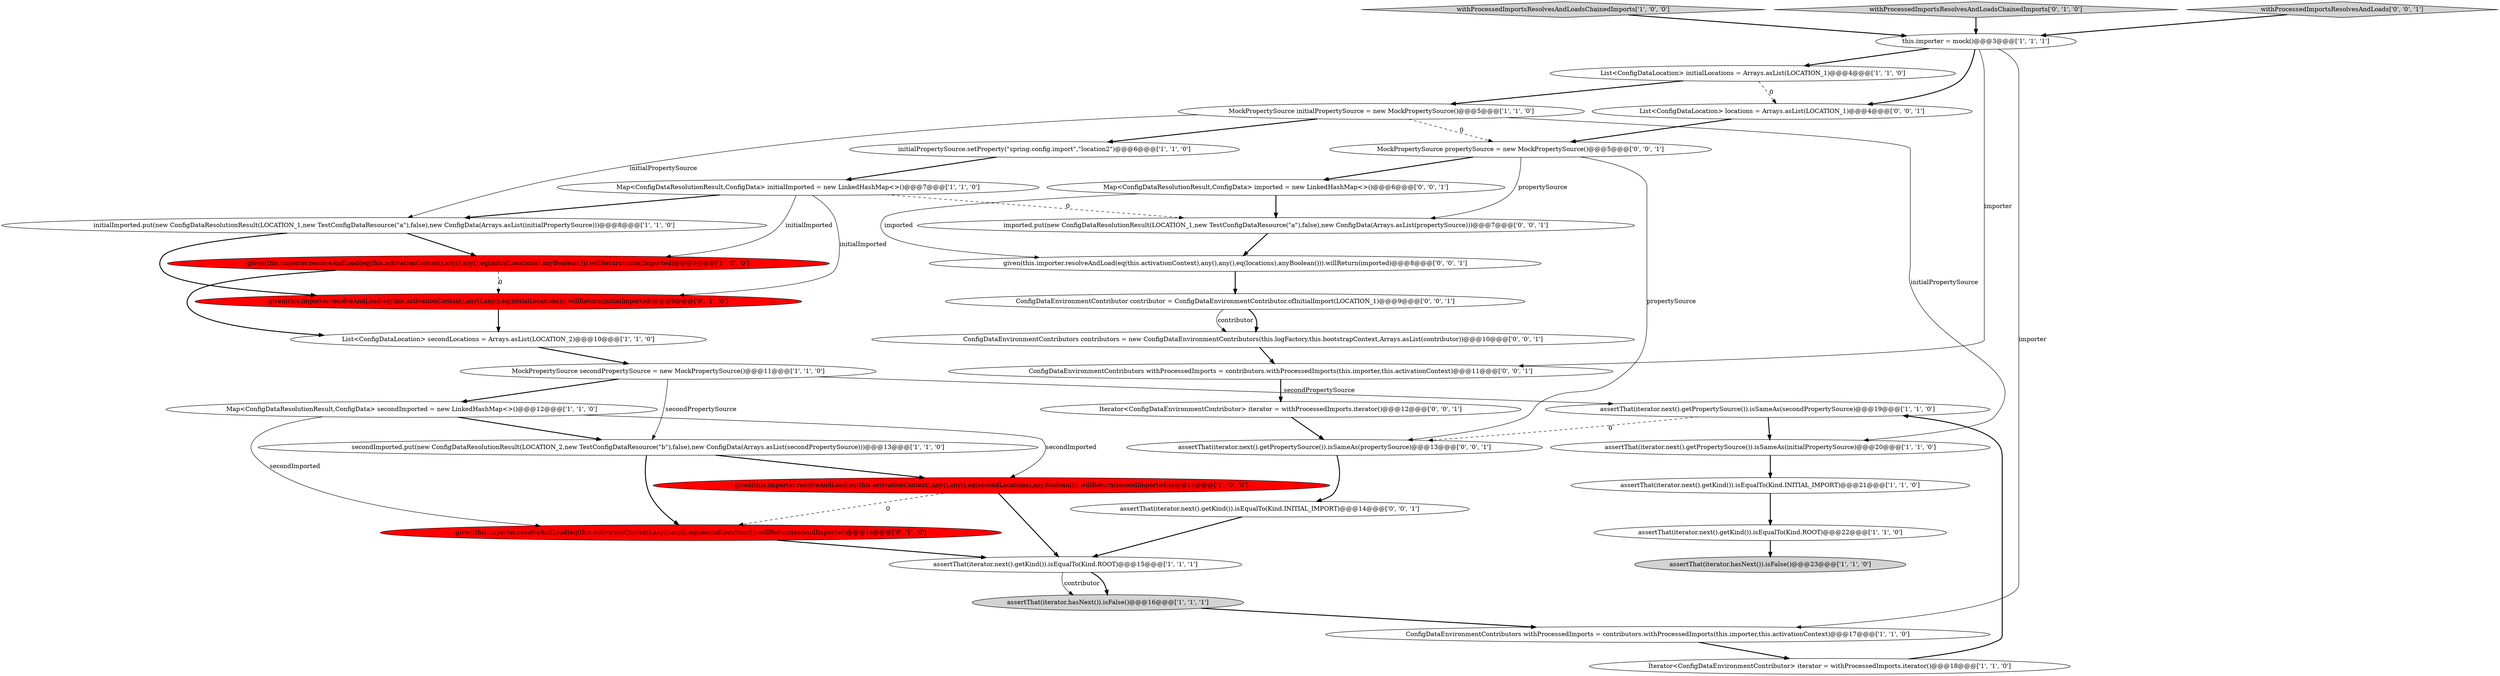 digraph {
15 [style = filled, label = "given(this.importer.resolveAndLoad(eq(this.activationContext),any(),any(),eq(initialLocations),anyBoolean())).willReturn(initialImported)@@@9@@@['1', '0', '0']", fillcolor = red, shape = ellipse image = "AAA1AAABBB1BBB"];
1 [style = filled, label = "initialImported.put(new ConfigDataResolutionResult(LOCATION_1,new TestConfigDataResource(\"a\"),false),new ConfigData(Arrays.asList(initialPropertySource)))@@@8@@@['1', '1', '0']", fillcolor = white, shape = ellipse image = "AAA0AAABBB1BBB"];
23 [style = filled, label = "given(this.importer.resolveAndLoad(eq(this.activationContext),any(),any(),eq(secondLocations))).willReturn(secondImported)@@@14@@@['0', '1', '0']", fillcolor = red, shape = ellipse image = "AAA1AAABBB2BBB"];
7 [style = filled, label = "Iterator<ConfigDataEnvironmentContributor> iterator = withProcessedImports.iterator()@@@18@@@['1', '1', '0']", fillcolor = white, shape = ellipse image = "AAA0AAABBB1BBB"];
25 [style = filled, label = "assertThat(iterator.next().getKind()).isEqualTo(Kind.INITIAL_IMPORT)@@@14@@@['0', '0', '1']", fillcolor = white, shape = ellipse image = "AAA0AAABBB3BBB"];
6 [style = filled, label = "this.importer = mock()@@@3@@@['1', '1', '1']", fillcolor = white, shape = ellipse image = "AAA0AAABBB1BBB"];
27 [style = filled, label = "ConfigDataEnvironmentContributor contributor = ConfigDataEnvironmentContributor.ofInitialImport(LOCATION_1)@@@9@@@['0', '0', '1']", fillcolor = white, shape = ellipse image = "AAA0AAABBB3BBB"];
35 [style = filled, label = "ConfigDataEnvironmentContributors contributors = new ConfigDataEnvironmentContributors(this.logFactory,this.bootstrapContext,Arrays.asList(contributor))@@@10@@@['0', '0', '1']", fillcolor = white, shape = ellipse image = "AAA0AAABBB3BBB"];
28 [style = filled, label = "MockPropertySource propertySource = new MockPropertySource()@@@5@@@['0', '0', '1']", fillcolor = white, shape = ellipse image = "AAA0AAABBB3BBB"];
4 [style = filled, label = "MockPropertySource initialPropertySource = new MockPropertySource()@@@5@@@['1', '1', '0']", fillcolor = white, shape = ellipse image = "AAA0AAABBB1BBB"];
14 [style = filled, label = "List<ConfigDataLocation> initialLocations = Arrays.asList(LOCATION_1)@@@4@@@['1', '1', '0']", fillcolor = white, shape = ellipse image = "AAA0AAABBB1BBB"];
0 [style = filled, label = "given(this.importer.resolveAndLoad(eq(this.activationContext),any(),any(),eq(secondLocations),anyBoolean())).willReturn(secondImported)@@@14@@@['1', '0', '0']", fillcolor = red, shape = ellipse image = "AAA1AAABBB1BBB"];
26 [style = filled, label = "Map<ConfigDataResolutionResult,ConfigData> imported = new LinkedHashMap<>()@@@6@@@['0', '0', '1']", fillcolor = white, shape = ellipse image = "AAA0AAABBB3BBB"];
29 [style = filled, label = "List<ConfigDataLocation> locations = Arrays.asList(LOCATION_1)@@@4@@@['0', '0', '1']", fillcolor = white, shape = ellipse image = "AAA0AAABBB3BBB"];
34 [style = filled, label = "assertThat(iterator.next().getPropertySource()).isSameAs(propertySource)@@@13@@@['0', '0', '1']", fillcolor = white, shape = ellipse image = "AAA0AAABBB3BBB"];
17 [style = filled, label = "assertThat(iterator.next().getKind()).isEqualTo(Kind.ROOT)@@@15@@@['1', '1', '1']", fillcolor = white, shape = ellipse image = "AAA0AAABBB1BBB"];
5 [style = filled, label = "assertThat(iterator.next().getKind()).isEqualTo(Kind.INITIAL_IMPORT)@@@21@@@['1', '1', '0']", fillcolor = white, shape = ellipse image = "AAA0AAABBB1BBB"];
30 [style = filled, label = "ConfigDataEnvironmentContributors withProcessedImports = contributors.withProcessedImports(this.importer,this.activationContext)@@@11@@@['0', '0', '1']", fillcolor = white, shape = ellipse image = "AAA0AAABBB3BBB"];
21 [style = filled, label = "List<ConfigDataLocation> secondLocations = Arrays.asList(LOCATION_2)@@@10@@@['1', '1', '0']", fillcolor = white, shape = ellipse image = "AAA0AAABBB1BBB"];
8 [style = filled, label = "withProcessedImportsResolvesAndLoadsChainedImports['1', '0', '0']", fillcolor = lightgray, shape = diamond image = "AAA0AAABBB1BBB"];
10 [style = filled, label = "assertThat(iterator.hasNext()).isFalse()@@@16@@@['1', '1', '1']", fillcolor = lightgray, shape = ellipse image = "AAA0AAABBB1BBB"];
2 [style = filled, label = "assertThat(iterator.next().getPropertySource()).isSameAs(secondPropertySource)@@@19@@@['1', '1', '0']", fillcolor = white, shape = ellipse image = "AAA0AAABBB1BBB"];
9 [style = filled, label = "secondImported.put(new ConfigDataResolutionResult(LOCATION_2,new TestConfigDataResource(\"b\"),false),new ConfigData(Arrays.asList(secondPropertySource)))@@@13@@@['1', '1', '0']", fillcolor = white, shape = ellipse image = "AAA0AAABBB1BBB"];
18 [style = filled, label = "assertThat(iterator.next().getPropertySource()).isSameAs(initialPropertySource)@@@20@@@['1', '1', '0']", fillcolor = white, shape = ellipse image = "AAA0AAABBB1BBB"];
13 [style = filled, label = "MockPropertySource secondPropertySource = new MockPropertySource()@@@11@@@['1', '1', '0']", fillcolor = white, shape = ellipse image = "AAA0AAABBB1BBB"];
3 [style = filled, label = "assertThat(iterator.next().getKind()).isEqualTo(Kind.ROOT)@@@22@@@['1', '1', '0']", fillcolor = white, shape = ellipse image = "AAA0AAABBB1BBB"];
22 [style = filled, label = "given(this.importer.resolveAndLoad(eq(this.activationContext),any(),any(),eq(initialLocations))).willReturn(initialImported)@@@9@@@['0', '1', '0']", fillcolor = red, shape = ellipse image = "AAA1AAABBB2BBB"];
24 [style = filled, label = "withProcessedImportsResolvesAndLoadsChainedImports['0', '1', '0']", fillcolor = lightgray, shape = diamond image = "AAA0AAABBB2BBB"];
11 [style = filled, label = "ConfigDataEnvironmentContributors withProcessedImports = contributors.withProcessedImports(this.importer,this.activationContext)@@@17@@@['1', '1', '0']", fillcolor = white, shape = ellipse image = "AAA0AAABBB1BBB"];
33 [style = filled, label = "withProcessedImportsResolvesAndLoads['0', '0', '1']", fillcolor = lightgray, shape = diamond image = "AAA0AAABBB3BBB"];
19 [style = filled, label = "initialPropertySource.setProperty(\"spring.config.import\",\"location2\")@@@6@@@['1', '1', '0']", fillcolor = white, shape = ellipse image = "AAA0AAABBB1BBB"];
36 [style = filled, label = "given(this.importer.resolveAndLoad(eq(this.activationContext),any(),any(),eq(locations),anyBoolean())).willReturn(imported)@@@8@@@['0', '0', '1']", fillcolor = white, shape = ellipse image = "AAA0AAABBB3BBB"];
31 [style = filled, label = "Iterator<ConfigDataEnvironmentContributor> iterator = withProcessedImports.iterator()@@@12@@@['0', '0', '1']", fillcolor = white, shape = ellipse image = "AAA0AAABBB3BBB"];
16 [style = filled, label = "assertThat(iterator.hasNext()).isFalse()@@@23@@@['1', '1', '0']", fillcolor = lightgray, shape = ellipse image = "AAA0AAABBB1BBB"];
20 [style = filled, label = "Map<ConfigDataResolutionResult,ConfigData> secondImported = new LinkedHashMap<>()@@@12@@@['1', '1', '0']", fillcolor = white, shape = ellipse image = "AAA0AAABBB1BBB"];
12 [style = filled, label = "Map<ConfigDataResolutionResult,ConfigData> initialImported = new LinkedHashMap<>()@@@7@@@['1', '1', '0']", fillcolor = white, shape = ellipse image = "AAA0AAABBB1BBB"];
32 [style = filled, label = "imported.put(new ConfigDataResolutionResult(LOCATION_1,new TestConfigDataResource(\"a\"),false),new ConfigData(Arrays.asList(propertySource)))@@@7@@@['0', '0', '1']", fillcolor = white, shape = ellipse image = "AAA0AAABBB3BBB"];
5->3 [style = bold, label=""];
17->10 [style = bold, label=""];
6->11 [style = solid, label="importer"];
34->25 [style = bold, label=""];
26->32 [style = bold, label=""];
9->0 [style = bold, label=""];
19->12 [style = bold, label=""];
20->9 [style = bold, label=""];
15->21 [style = bold, label=""];
0->17 [style = bold, label=""];
20->23 [style = solid, label="secondImported"];
12->22 [style = solid, label="initialImported"];
1->15 [style = bold, label=""];
33->6 [style = bold, label=""];
28->34 [style = solid, label="propertySource"];
12->15 [style = solid, label="initialImported"];
0->23 [style = dashed, label="0"];
4->19 [style = bold, label=""];
12->32 [style = dashed, label="0"];
28->32 [style = solid, label="propertySource"];
22->21 [style = bold, label=""];
2->18 [style = bold, label=""];
28->26 [style = bold, label=""];
26->36 [style = solid, label="imported"];
8->6 [style = bold, label=""];
20->0 [style = solid, label="secondImported"];
3->16 [style = bold, label=""];
4->1 [style = solid, label="initialPropertySource"];
12->1 [style = bold, label=""];
25->17 [style = bold, label=""];
27->35 [style = bold, label=""];
4->18 [style = solid, label="initialPropertySource"];
6->29 [style = bold, label=""];
31->34 [style = bold, label=""];
15->22 [style = dashed, label="0"];
4->28 [style = dashed, label="0"];
1->22 [style = bold, label=""];
29->28 [style = bold, label=""];
6->14 [style = bold, label=""];
9->23 [style = bold, label=""];
17->10 [style = solid, label="contributor"];
10->11 [style = bold, label=""];
36->27 [style = bold, label=""];
13->2 [style = solid, label="secondPropertySource"];
13->9 [style = solid, label="secondPropertySource"];
27->35 [style = solid, label="contributor"];
30->31 [style = bold, label=""];
7->2 [style = bold, label=""];
18->5 [style = bold, label=""];
2->34 [style = dashed, label="0"];
32->36 [style = bold, label=""];
23->17 [style = bold, label=""];
24->6 [style = bold, label=""];
14->29 [style = dashed, label="0"];
35->30 [style = bold, label=""];
6->30 [style = solid, label="importer"];
11->7 [style = bold, label=""];
21->13 [style = bold, label=""];
14->4 [style = bold, label=""];
13->20 [style = bold, label=""];
}
